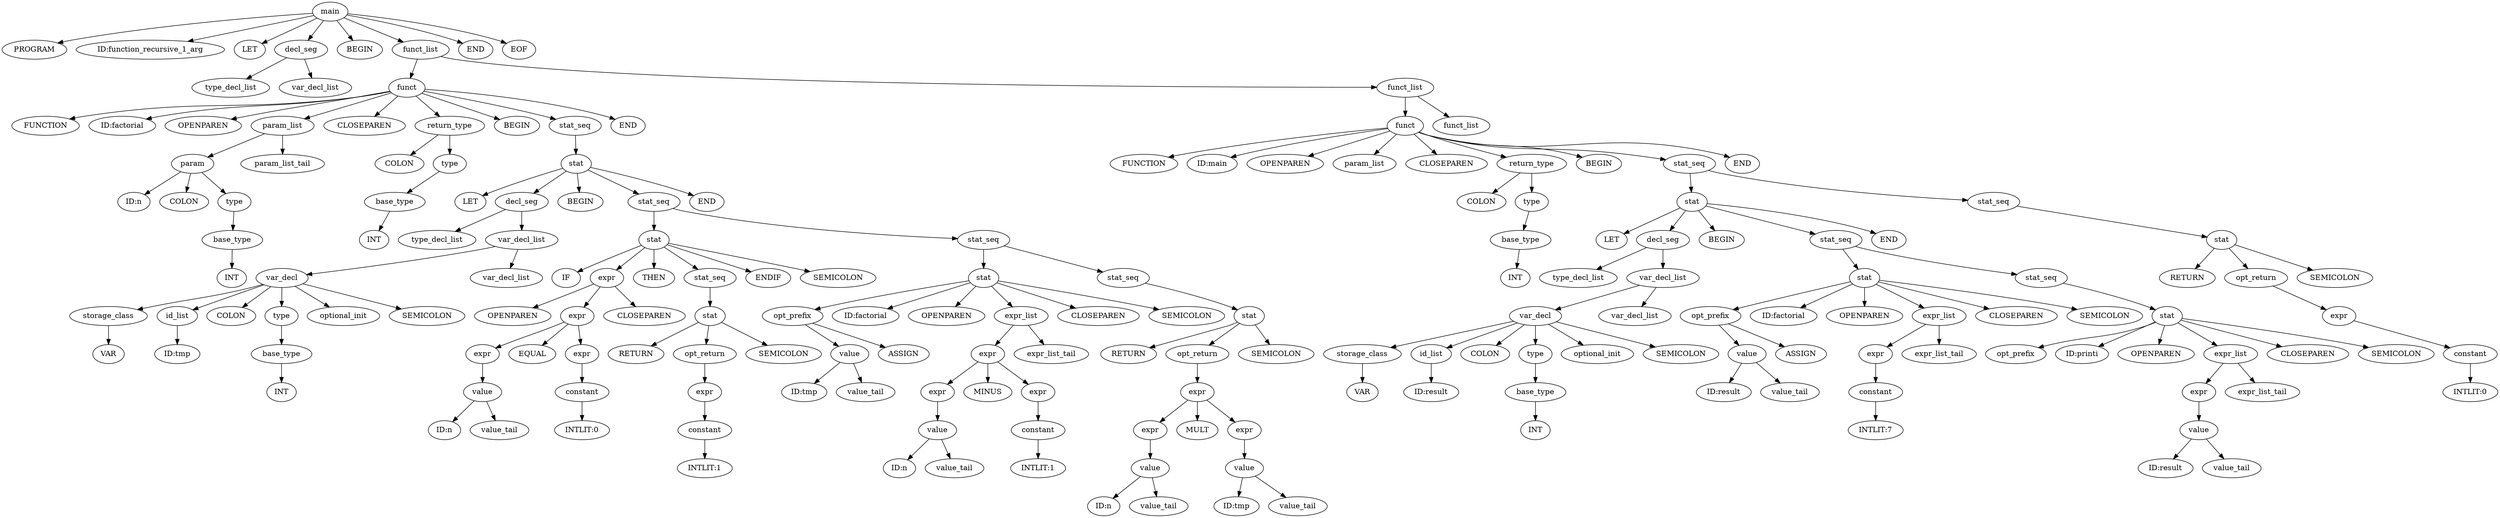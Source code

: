 digraph G {
node_0 [label = "main"]
node_1 [label = "PROGRAM"]
node_2 [label = "ID:function_recursive_1_arg"]
node_3 [label = "LET"]
node_4 [label = "decl_seg"]
node_5 [label = "type_decl_list"]
node_6 [label = "var_decl_list"]
node_7 [label = "BEGIN"]
node_8 [label = "funct_list"]
node_9 [label = "funct"]
node_10 [label = "FUNCTION"]
node_11 [label = "ID:factorial"]
node_12 [label = "OPENPAREN"]
node_13 [label = "param_list"]
node_14 [label = "param"]
node_15 [label = "ID:n"]
node_16 [label = "COLON"]
node_17 [label = "type"]
node_18 [label = "base_type"]
node_19 [label = "INT"]
node_20 [label = "param_list_tail"]
node_21 [label = "CLOSEPAREN"]
node_22 [label = "return_type"]
node_23 [label = "COLON"]
node_24 [label = "type"]
node_25 [label = "base_type"]
node_26 [label = "INT"]
node_27 [label = "BEGIN"]
node_28 [label = "stat_seq"]
node_29 [label = "stat"]
node_30 [label = "LET"]
node_31 [label = "decl_seg"]
node_32 [label = "type_decl_list"]
node_33 [label = "var_decl_list"]
node_34 [label = "var_decl"]
node_35 [label = "storage_class"]
node_36 [label = "VAR"]
node_37 [label = "id_list"]
node_38 [label = "ID:tmp"]
node_39 [label = "COLON"]
node_40 [label = "type"]
node_41 [label = "base_type"]
node_42 [label = "INT"]
node_43 [label = "optional_init"]
node_44 [label = "SEMICOLON"]
node_45 [label = "var_decl_list"]
node_46 [label = "BEGIN"]
node_47 [label = "stat_seq"]
node_48 [label = "stat"]
node_49 [label = "IF"]
node_50 [label = "expr"]
node_51 [label = "OPENPAREN"]
node_52 [label = "expr"]
node_53 [label = "expr"]
node_54 [label = "value"]
node_55 [label = "ID:n"]
node_56 [label = "value_tail"]
node_57 [label = "EQUAL"]
node_58 [label = "expr"]
node_59 [label = "constant"]
node_60 [label = "INTLIT:0"]
node_61 [label = "CLOSEPAREN"]
node_62 [label = "THEN"]
node_63 [label = "stat_seq"]
node_64 [label = "stat"]
node_65 [label = "RETURN"]
node_66 [label = "opt_return"]
node_67 [label = "expr"]
node_68 [label = "constant"]
node_69 [label = "INTLIT:1"]
node_70 [label = "SEMICOLON"]
node_71 [label = "ENDIF"]
node_72 [label = "SEMICOLON"]
node_73 [label = "stat_seq"]
node_74 [label = "stat"]
node_75 [label = "opt_prefix"]
node_76 [label = "value"]
node_77 [label = "ID:tmp"]
node_78 [label = "value_tail"]
node_79 [label = "ASSIGN"]
node_80 [label = "ID:factorial"]
node_81 [label = "OPENPAREN"]
node_82 [label = "expr_list"]
node_83 [label = "expr"]
node_84 [label = "expr"]
node_85 [label = "value"]
node_86 [label = "ID:n"]
node_87 [label = "value_tail"]
node_88 [label = "MINUS"]
node_89 [label = "expr"]
node_90 [label = "constant"]
node_91 [label = "INTLIT:1"]
node_92 [label = "expr_list_tail"]
node_93 [label = "CLOSEPAREN"]
node_94 [label = "SEMICOLON"]
node_95 [label = "stat_seq"]
node_96 [label = "stat"]
node_97 [label = "RETURN"]
node_98 [label = "opt_return"]
node_99 [label = "expr"]
node_100 [label = "expr"]
node_101 [label = "value"]
node_102 [label = "ID:n"]
node_103 [label = "value_tail"]
node_104 [label = "MULT"]
node_105 [label = "expr"]
node_106 [label = "value"]
node_107 [label = "ID:tmp"]
node_108 [label = "value_tail"]
node_109 [label = "SEMICOLON"]
node_110 [label = "END"]
node_111 [label = "END"]
node_112 [label = "funct_list"]
node_113 [label = "funct"]
node_114 [label = "FUNCTION"]
node_115 [label = "ID:main"]
node_116 [label = "OPENPAREN"]
node_117 [label = "param_list"]
node_118 [label = "CLOSEPAREN"]
node_119 [label = "return_type"]
node_120 [label = "COLON"]
node_121 [label = "type"]
node_122 [label = "base_type"]
node_123 [label = "INT"]
node_124 [label = "BEGIN"]
node_125 [label = "stat_seq"]
node_126 [label = "stat"]
node_127 [label = "LET"]
node_128 [label = "decl_seg"]
node_129 [label = "type_decl_list"]
node_130 [label = "var_decl_list"]
node_131 [label = "var_decl"]
node_132 [label = "storage_class"]
node_133 [label = "VAR"]
node_134 [label = "id_list"]
node_135 [label = "ID:result"]
node_136 [label = "COLON"]
node_137 [label = "type"]
node_138 [label = "base_type"]
node_139 [label = "INT"]
node_140 [label = "optional_init"]
node_141 [label = "SEMICOLON"]
node_142 [label = "var_decl_list"]
node_143 [label = "BEGIN"]
node_144 [label = "stat_seq"]
node_145 [label = "stat"]
node_146 [label = "opt_prefix"]
node_147 [label = "value"]
node_148 [label = "ID:result"]
node_149 [label = "value_tail"]
node_150 [label = "ASSIGN"]
node_151 [label = "ID:factorial"]
node_152 [label = "OPENPAREN"]
node_153 [label = "expr_list"]
node_154 [label = "expr"]
node_155 [label = "constant"]
node_156 [label = "INTLIT:7"]
node_157 [label = "expr_list_tail"]
node_158 [label = "CLOSEPAREN"]
node_159 [label = "SEMICOLON"]
node_160 [label = "stat_seq"]
node_161 [label = "stat"]
node_162 [label = "opt_prefix"]
node_163 [label = "ID:printi"]
node_164 [label = "OPENPAREN"]
node_165 [label = "expr_list"]
node_166 [label = "expr"]
node_167 [label = "value"]
node_168 [label = "ID:result"]
node_169 [label = "value_tail"]
node_170 [label = "expr_list_tail"]
node_171 [label = "CLOSEPAREN"]
node_172 [label = "SEMICOLON"]
node_173 [label = "END"]
node_174 [label = "stat_seq"]
node_175 [label = "stat"]
node_176 [label = "RETURN"]
node_177 [label = "opt_return"]
node_178 [label = "expr"]
node_179 [label = "constant"]
node_180 [label = "INTLIT:0"]
node_181 [label = "SEMICOLON"]
node_182 [label = "END"]
node_183 [label = "funct_list"]
node_184 [label = "END"]
node_185 [label = "EOF"]

  node_0 -> node_1;
  node_0 -> node_2;
  node_0 -> node_3;
  node_0 -> node_4;
  node_0 -> node_7;
  node_0 -> node_8;
  node_0 -> node_184;
  node_0 -> node_185;
  node_4 -> node_5;
  node_4 -> node_6;
  node_8 -> node_9;
  node_8 -> node_112;
  node_9 -> node_10;
  node_9 -> node_11;
  node_9 -> node_12;
  node_9 -> node_13;
  node_9 -> node_21;
  node_9 -> node_22;
  node_9 -> node_27;
  node_9 -> node_28;
  node_9 -> node_111;
  node_13 -> node_14;
  node_13 -> node_20;
  node_14 -> node_15;
  node_14 -> node_16;
  node_14 -> node_17;
  node_17 -> node_18;
  node_18 -> node_19;
  node_22 -> node_23;
  node_22 -> node_24;
  node_24 -> node_25;
  node_25 -> node_26;
  node_28 -> node_29;
  node_29 -> node_30;
  node_29 -> node_31;
  node_29 -> node_46;
  node_29 -> node_47;
  node_29 -> node_110;
  node_31 -> node_32;
  node_31 -> node_33;
  node_33 -> node_34;
  node_33 -> node_45;
  node_34 -> node_35;
  node_34 -> node_37;
  node_34 -> node_39;
  node_34 -> node_40;
  node_34 -> node_43;
  node_34 -> node_44;
  node_35 -> node_36;
  node_37 -> node_38;
  node_40 -> node_41;
  node_41 -> node_42;
  node_47 -> node_48;
  node_47 -> node_73;
  node_48 -> node_49;
  node_48 -> node_50;
  node_48 -> node_62;
  node_48 -> node_63;
  node_48 -> node_71;
  node_48 -> node_72;
  node_50 -> node_51;
  node_50 -> node_52;
  node_50 -> node_61;
  node_52 -> node_53;
  node_52 -> node_57;
  node_52 -> node_58;
  node_53 -> node_54;
  node_54 -> node_55;
  node_54 -> node_56;
  node_58 -> node_59;
  node_59 -> node_60;
  node_63 -> node_64;
  node_64 -> node_65;
  node_64 -> node_66;
  node_64 -> node_70;
  node_66 -> node_67;
  node_67 -> node_68;
  node_68 -> node_69;
  node_73 -> node_74;
  node_73 -> node_95;
  node_74 -> node_75;
  node_74 -> node_80;
  node_74 -> node_81;
  node_74 -> node_82;
  node_74 -> node_93;
  node_74 -> node_94;
  node_75 -> node_76;
  node_75 -> node_79;
  node_76 -> node_77;
  node_76 -> node_78;
  node_82 -> node_83;
  node_82 -> node_92;
  node_83 -> node_84;
  node_83 -> node_88;
  node_83 -> node_89;
  node_84 -> node_85;
  node_85 -> node_86;
  node_85 -> node_87;
  node_89 -> node_90;
  node_90 -> node_91;
  node_95 -> node_96;
  node_96 -> node_97;
  node_96 -> node_98;
  node_96 -> node_109;
  node_98 -> node_99;
  node_99 -> node_100;
  node_99 -> node_104;
  node_99 -> node_105;
  node_100 -> node_101;
  node_101 -> node_102;
  node_101 -> node_103;
  node_105 -> node_106;
  node_106 -> node_107;
  node_106 -> node_108;
  node_112 -> node_113;
  node_112 -> node_183;
  node_113 -> node_114;
  node_113 -> node_115;
  node_113 -> node_116;
  node_113 -> node_117;
  node_113 -> node_118;
  node_113 -> node_119;
  node_113 -> node_124;
  node_113 -> node_125;
  node_113 -> node_182;
  node_119 -> node_120;
  node_119 -> node_121;
  node_121 -> node_122;
  node_122 -> node_123;
  node_125 -> node_126;
  node_125 -> node_174;
  node_126 -> node_127;
  node_126 -> node_128;
  node_126 -> node_143;
  node_126 -> node_144;
  node_126 -> node_173;
  node_128 -> node_129;
  node_128 -> node_130;
  node_130 -> node_131;
  node_130 -> node_142;
  node_131 -> node_132;
  node_131 -> node_134;
  node_131 -> node_136;
  node_131 -> node_137;
  node_131 -> node_140;
  node_131 -> node_141;
  node_132 -> node_133;
  node_134 -> node_135;
  node_137 -> node_138;
  node_138 -> node_139;
  node_144 -> node_145;
  node_144 -> node_160;
  node_145 -> node_146;
  node_145 -> node_151;
  node_145 -> node_152;
  node_145 -> node_153;
  node_145 -> node_158;
  node_145 -> node_159;
  node_146 -> node_147;
  node_146 -> node_150;
  node_147 -> node_148;
  node_147 -> node_149;
  node_153 -> node_154;
  node_153 -> node_157;
  node_154 -> node_155;
  node_155 -> node_156;
  node_160 -> node_161;
  node_161 -> node_162;
  node_161 -> node_163;
  node_161 -> node_164;
  node_161 -> node_165;
  node_161 -> node_171;
  node_161 -> node_172;
  node_165 -> node_166;
  node_165 -> node_170;
  node_166 -> node_167;
  node_167 -> node_168;
  node_167 -> node_169;
  node_174 -> node_175;
  node_175 -> node_176;
  node_175 -> node_177;
  node_175 -> node_181;
  node_177 -> node_178;
  node_178 -> node_179;
  node_179 -> node_180;
}
